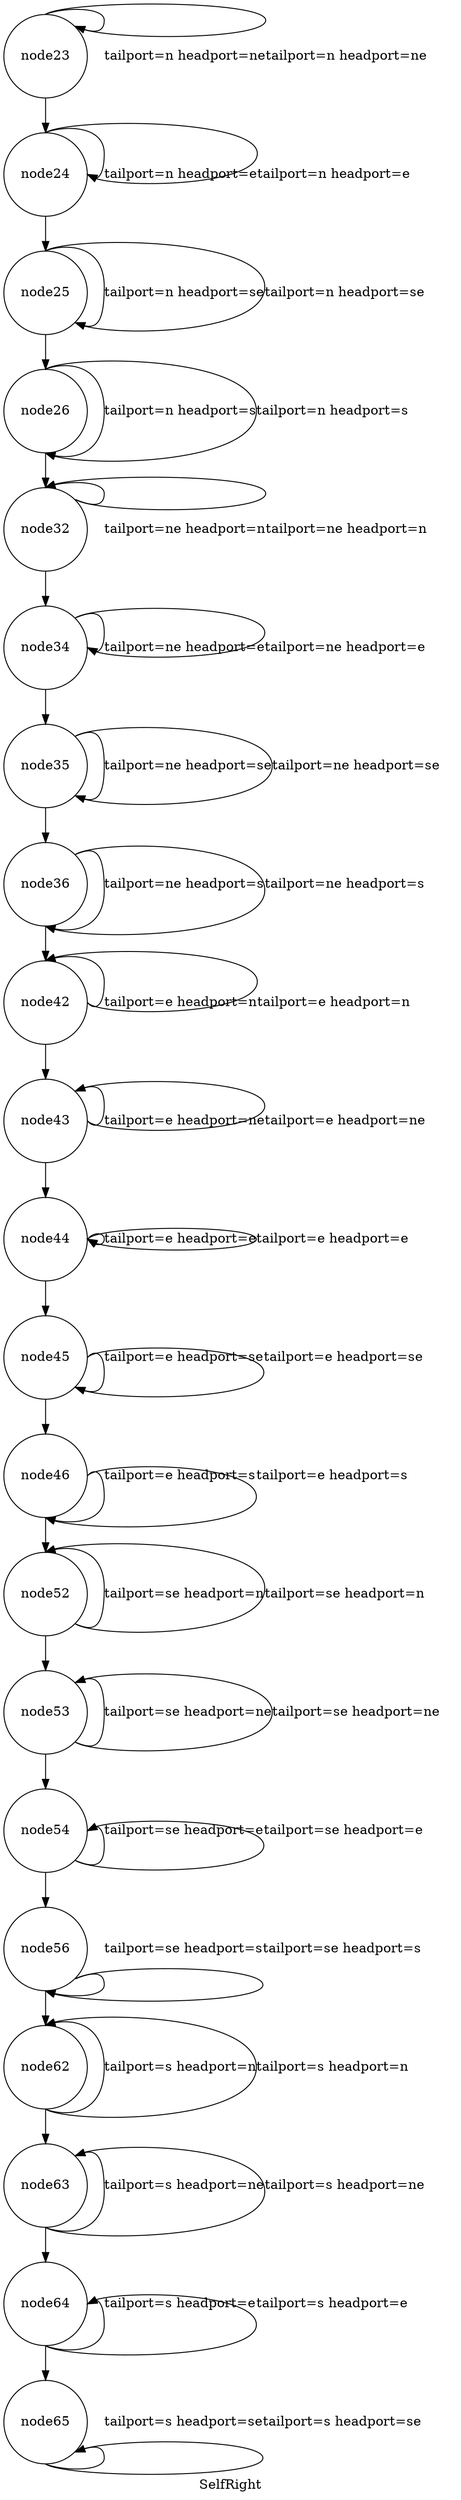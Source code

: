 digraph G{ label="SelfRight"
node [shape = circle] "node23"; 
"node23" -> "node23"[label ="tailport=n headport=ne" tailport=n headport=ne];
"node23" -> "node23"[label ="tailport=n headport=ne" tailport=n headport=ne];
"node23" -> "node24"  
"node24" -> "node24"[label ="tailport=n headport=e" tailport=n headport=e];
"node24" -> "node24"[label ="tailport=n headport=e" tailport=n headport=e];
"node24" -> "node25"  
"node25" -> "node25"[label ="tailport=n headport=se" tailport=n headport=se];
"node25" -> "node25"[label ="tailport=n headport=se" tailport=n headport=se];
"node25" -> "node26"  
"node26" -> "node26"[label ="tailport=n headport=s" tailport=n headport=s];
"node26" -> "node26"[label ="tailport=n headport=s" tailport=n headport=s];
"node26" -> "node32"  
"node32" -> "node32"[label ="tailport=ne headport=n" tailport=ne headport=n];
"node32" -> "node32"[label ="tailport=ne headport=n" tailport=ne headport=n];
"node32" -> "node34"  
"node34" -> "node34"[label ="tailport=ne headport=e" tailport=ne headport=e];
"node34" -> "node34"[label ="tailport=ne headport=e" tailport=ne headport=e];
"node34" -> "node35"  
"node35" -> "node35"[label ="tailport=ne headport=se" tailport=ne headport=se];
"node35" -> "node35"[label ="tailport=ne headport=se" tailport=ne headport=se];
"node35" -> "node36"  
"node36" -> "node36"[label ="tailport=ne headport=s" tailport=ne headport=s];
"node36" -> "node36"[label ="tailport=ne headport=s" tailport=ne headport=s];
"node36" -> "node42"  
"node42" -> "node42"[label ="tailport=e headport=n" tailport=e headport=n];
"node42" -> "node42"[label ="tailport=e headport=n" tailport=e headport=n];
"node42" -> "node43"  
"node43" -> "node43"[label ="tailport=e headport=ne" tailport=e headport=ne];
"node43" -> "node43"[label ="tailport=e headport=ne" tailport=e headport=ne];
"node43" -> "node44"  
"node44" -> "node44"[label ="tailport=e headport=e" tailport=e headport=e];
"node44" -> "node44"[label ="tailport=e headport=e" tailport=e headport=e];
"node44" -> "node45"  
"node45" -> "node45"[label ="tailport=e headport=se" tailport=e headport=se];
"node45" -> "node45"[label ="tailport=e headport=se" tailport=e headport=se];
"node45" -> "node46"  
"node46" -> "node46"[label ="tailport=e headport=s" tailport=e headport=s];
"node46" -> "node46"[label ="tailport=e headport=s" tailport=e headport=s];
"node46" -> "node52"  
"node52" -> "node52"[label ="tailport=se headport=n" tailport=se headport=n];
"node52" -> "node52"[label ="tailport=se headport=n" tailport=se headport=n];
"node52" -> "node53"  
"node53" -> "node53"[label ="tailport=se headport=ne" tailport=se headport=ne];
"node53" -> "node53"[label ="tailport=se headport=ne" tailport=se headport=ne];
"node53" -> "node54"  
"node54" -> "node54"[label ="tailport=se headport=e" tailport=se headport=e];
"node54" -> "node54"[label ="tailport=se headport=e" tailport=se headport=e];
"node54" -> "node56"  
"node56" -> "node56"[label ="tailport=se headport=s" tailport=se headport=s];
"node56" -> "node56"[label ="tailport=se headport=s" tailport=se headport=s];
"node56" -> "node62"  
"node62" -> "node62"[label ="tailport=s headport=n" tailport=s headport=n];
"node62" -> "node62"[label ="tailport=s headport=n" tailport=s headport=n];
"node62" -> "node63"  
"node63" -> "node63"[label ="tailport=s headport=ne" tailport=s headport=ne];
"node63" -> "node63"[label ="tailport=s headport=ne" tailport=s headport=ne];
"node63" -> "node64"  
"node64" -> "node64"[label ="tailport=s headport=e" tailport=s headport=e];
"node64" -> "node64"[label ="tailport=s headport=e" tailport=s headport=e];
"node64" -> "node65"  
"node65" -> "node65"[label ="tailport=s headport=se" tailport=s headport=se];
"node65" -> "node65"[label ="tailport=s headport=se" tailport=s headport=se];
}
